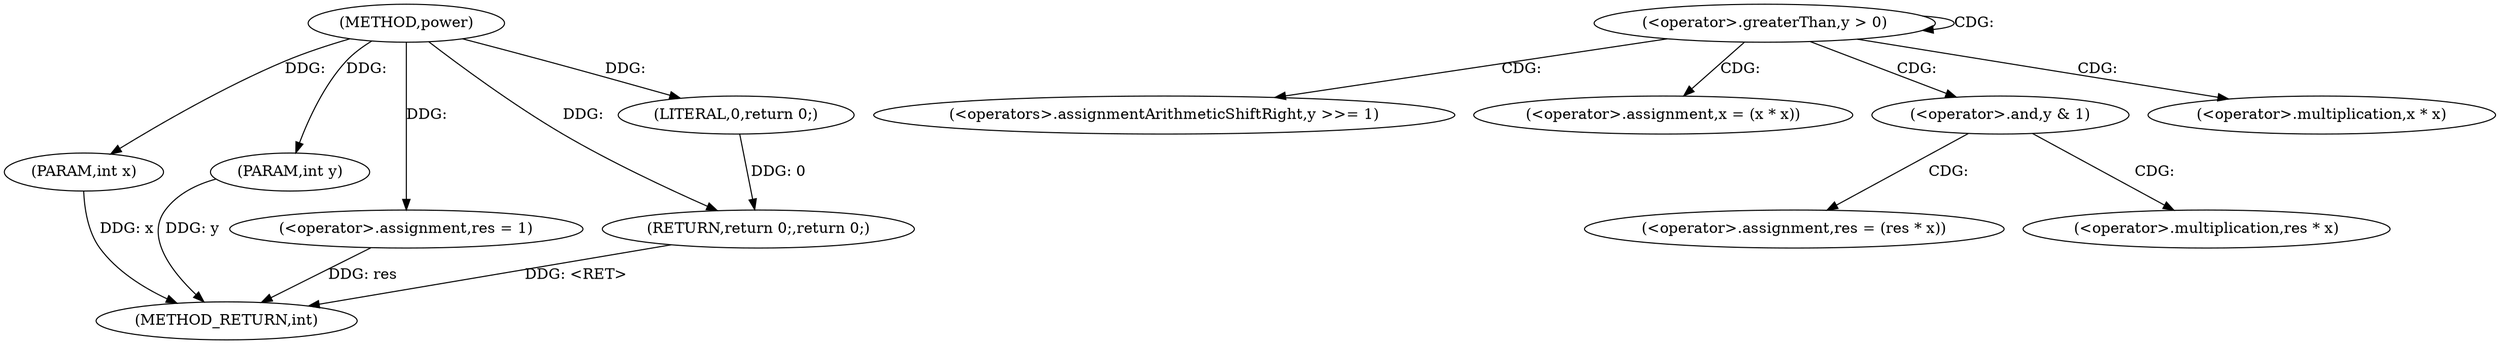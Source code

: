 digraph "power" {  
"1000232" [label = "(METHOD,power)" ]
"1000266" [label = "(METHOD_RETURN,int)" ]
"1000233" [label = "(PARAM,int x)" ]
"1000234" [label = "(PARAM,int y)" ]
"1000237" [label = "(<operator>.assignment,res = 1)" ]
"1000240" [label = "(RETURN,return 0;,return 0;)" ]
"1000241" [label = "(LITERAL,0,return 0;)" ]
"1000243" [label = "(<operator>.greaterThan,y > 0)" ]
"1000256" [label = "(<operators>.assignmentArithmeticShiftRight,y >>= 1)" ]
"1000259" [label = "(<operator>.assignment,x = (x * x))" ]
"1000248" [label = "(<operator>.and,y & 1)" ]
"1000251" [label = "(<operator>.assignment,res = (res * x))" ]
"1000261" [label = "(<operator>.multiplication,x * x)" ]
"1000253" [label = "(<operator>.multiplication,res * x)" ]
  "1000240" -> "1000266"  [ label = "DDG: <RET>"] 
  "1000233" -> "1000266"  [ label = "DDG: x"] 
  "1000234" -> "1000266"  [ label = "DDG: y"] 
  "1000237" -> "1000266"  [ label = "DDG: res"] 
  "1000232" -> "1000233"  [ label = "DDG: "] 
  "1000232" -> "1000234"  [ label = "DDG: "] 
  "1000232" -> "1000237"  [ label = "DDG: "] 
  "1000241" -> "1000240"  [ label = "DDG: 0"] 
  "1000232" -> "1000240"  [ label = "DDG: "] 
  "1000232" -> "1000241"  [ label = "DDG: "] 
  "1000243" -> "1000248"  [ label = "CDG: "] 
  "1000243" -> "1000256"  [ label = "CDG: "] 
  "1000243" -> "1000261"  [ label = "CDG: "] 
  "1000243" -> "1000243"  [ label = "CDG: "] 
  "1000243" -> "1000259"  [ label = "CDG: "] 
  "1000248" -> "1000253"  [ label = "CDG: "] 
  "1000248" -> "1000251"  [ label = "CDG: "] 
}
